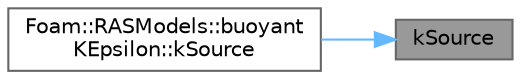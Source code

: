digraph "kSource"
{
 // LATEX_PDF_SIZE
  bgcolor="transparent";
  edge [fontname=Helvetica,fontsize=10,labelfontname=Helvetica,labelfontsize=10];
  node [fontname=Helvetica,fontsize=10,shape=box,height=0.2,width=0.4];
  rankdir="RL";
  Node1 [id="Node000001",label="kSource",height=0.2,width=0.4,color="gray40", fillcolor="grey60", style="filled", fontcolor="black",tooltip=" "];
  Node1 -> Node2 [id="edge1_Node000001_Node000002",dir="back",color="steelblue1",style="solid",tooltip=" "];
  Node2 [id="Node000002",label="Foam::RASModels::buoyant\lKEpsilon::kSource",height=0.2,width=0.4,color="grey40", fillcolor="white", style="filled",URL="$classFoam_1_1RASModels_1_1buoyantKEpsilon.html#abd7aa1bd65c38f9773745c8d98a2fed0",tooltip=" "];
}
